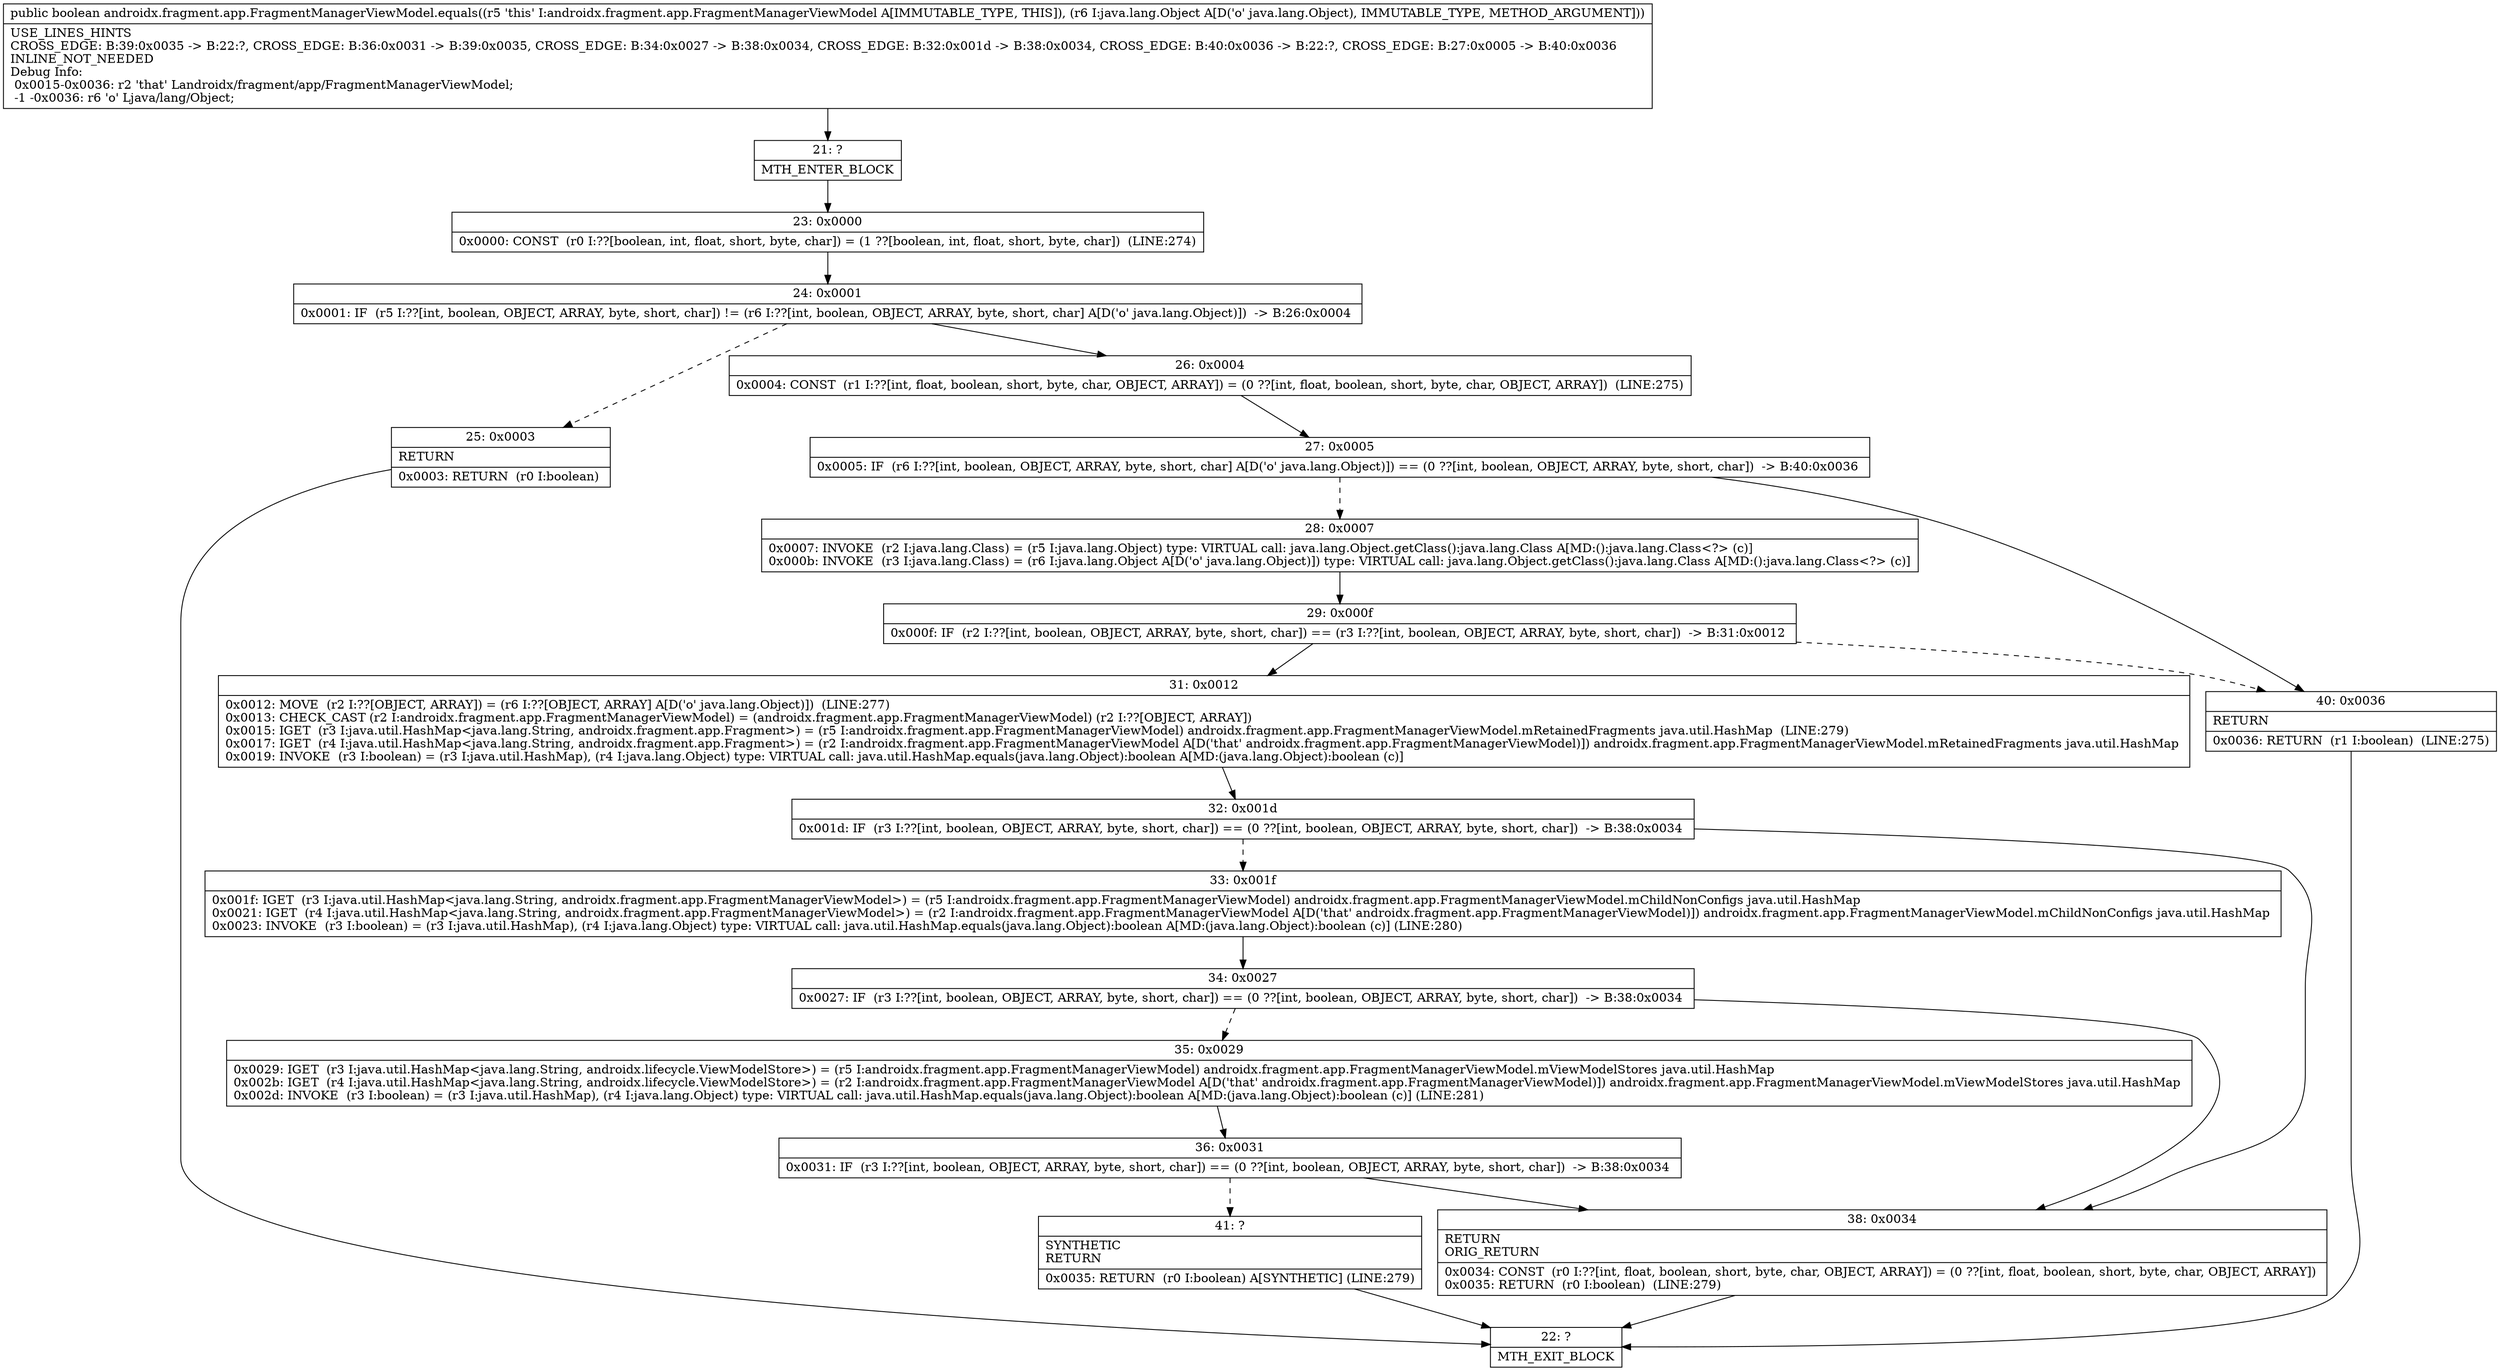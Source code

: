 digraph "CFG forandroidx.fragment.app.FragmentManagerViewModel.equals(Ljava\/lang\/Object;)Z" {
Node_21 [shape=record,label="{21\:\ ?|MTH_ENTER_BLOCK\l}"];
Node_23 [shape=record,label="{23\:\ 0x0000|0x0000: CONST  (r0 I:??[boolean, int, float, short, byte, char]) = (1 ??[boolean, int, float, short, byte, char])  (LINE:274)\l}"];
Node_24 [shape=record,label="{24\:\ 0x0001|0x0001: IF  (r5 I:??[int, boolean, OBJECT, ARRAY, byte, short, char]) != (r6 I:??[int, boolean, OBJECT, ARRAY, byte, short, char] A[D('o' java.lang.Object)])  \-\> B:26:0x0004 \l}"];
Node_25 [shape=record,label="{25\:\ 0x0003|RETURN\l|0x0003: RETURN  (r0 I:boolean) \l}"];
Node_22 [shape=record,label="{22\:\ ?|MTH_EXIT_BLOCK\l}"];
Node_26 [shape=record,label="{26\:\ 0x0004|0x0004: CONST  (r1 I:??[int, float, boolean, short, byte, char, OBJECT, ARRAY]) = (0 ??[int, float, boolean, short, byte, char, OBJECT, ARRAY])  (LINE:275)\l}"];
Node_27 [shape=record,label="{27\:\ 0x0005|0x0005: IF  (r6 I:??[int, boolean, OBJECT, ARRAY, byte, short, char] A[D('o' java.lang.Object)]) == (0 ??[int, boolean, OBJECT, ARRAY, byte, short, char])  \-\> B:40:0x0036 \l}"];
Node_28 [shape=record,label="{28\:\ 0x0007|0x0007: INVOKE  (r2 I:java.lang.Class) = (r5 I:java.lang.Object) type: VIRTUAL call: java.lang.Object.getClass():java.lang.Class A[MD:():java.lang.Class\<?\> (c)]\l0x000b: INVOKE  (r3 I:java.lang.Class) = (r6 I:java.lang.Object A[D('o' java.lang.Object)]) type: VIRTUAL call: java.lang.Object.getClass():java.lang.Class A[MD:():java.lang.Class\<?\> (c)]\l}"];
Node_29 [shape=record,label="{29\:\ 0x000f|0x000f: IF  (r2 I:??[int, boolean, OBJECT, ARRAY, byte, short, char]) == (r3 I:??[int, boolean, OBJECT, ARRAY, byte, short, char])  \-\> B:31:0x0012 \l}"];
Node_31 [shape=record,label="{31\:\ 0x0012|0x0012: MOVE  (r2 I:??[OBJECT, ARRAY]) = (r6 I:??[OBJECT, ARRAY] A[D('o' java.lang.Object)])  (LINE:277)\l0x0013: CHECK_CAST (r2 I:androidx.fragment.app.FragmentManagerViewModel) = (androidx.fragment.app.FragmentManagerViewModel) (r2 I:??[OBJECT, ARRAY]) \l0x0015: IGET  (r3 I:java.util.HashMap\<java.lang.String, androidx.fragment.app.Fragment\>) = (r5 I:androidx.fragment.app.FragmentManagerViewModel) androidx.fragment.app.FragmentManagerViewModel.mRetainedFragments java.util.HashMap  (LINE:279)\l0x0017: IGET  (r4 I:java.util.HashMap\<java.lang.String, androidx.fragment.app.Fragment\>) = (r2 I:androidx.fragment.app.FragmentManagerViewModel A[D('that' androidx.fragment.app.FragmentManagerViewModel)]) androidx.fragment.app.FragmentManagerViewModel.mRetainedFragments java.util.HashMap \l0x0019: INVOKE  (r3 I:boolean) = (r3 I:java.util.HashMap), (r4 I:java.lang.Object) type: VIRTUAL call: java.util.HashMap.equals(java.lang.Object):boolean A[MD:(java.lang.Object):boolean (c)]\l}"];
Node_32 [shape=record,label="{32\:\ 0x001d|0x001d: IF  (r3 I:??[int, boolean, OBJECT, ARRAY, byte, short, char]) == (0 ??[int, boolean, OBJECT, ARRAY, byte, short, char])  \-\> B:38:0x0034 \l}"];
Node_33 [shape=record,label="{33\:\ 0x001f|0x001f: IGET  (r3 I:java.util.HashMap\<java.lang.String, androidx.fragment.app.FragmentManagerViewModel\>) = (r5 I:androidx.fragment.app.FragmentManagerViewModel) androidx.fragment.app.FragmentManagerViewModel.mChildNonConfigs java.util.HashMap \l0x0021: IGET  (r4 I:java.util.HashMap\<java.lang.String, androidx.fragment.app.FragmentManagerViewModel\>) = (r2 I:androidx.fragment.app.FragmentManagerViewModel A[D('that' androidx.fragment.app.FragmentManagerViewModel)]) androidx.fragment.app.FragmentManagerViewModel.mChildNonConfigs java.util.HashMap \l0x0023: INVOKE  (r3 I:boolean) = (r3 I:java.util.HashMap), (r4 I:java.lang.Object) type: VIRTUAL call: java.util.HashMap.equals(java.lang.Object):boolean A[MD:(java.lang.Object):boolean (c)] (LINE:280)\l}"];
Node_34 [shape=record,label="{34\:\ 0x0027|0x0027: IF  (r3 I:??[int, boolean, OBJECT, ARRAY, byte, short, char]) == (0 ??[int, boolean, OBJECT, ARRAY, byte, short, char])  \-\> B:38:0x0034 \l}"];
Node_35 [shape=record,label="{35\:\ 0x0029|0x0029: IGET  (r3 I:java.util.HashMap\<java.lang.String, androidx.lifecycle.ViewModelStore\>) = (r5 I:androidx.fragment.app.FragmentManagerViewModel) androidx.fragment.app.FragmentManagerViewModel.mViewModelStores java.util.HashMap \l0x002b: IGET  (r4 I:java.util.HashMap\<java.lang.String, androidx.lifecycle.ViewModelStore\>) = (r2 I:androidx.fragment.app.FragmentManagerViewModel A[D('that' androidx.fragment.app.FragmentManagerViewModel)]) androidx.fragment.app.FragmentManagerViewModel.mViewModelStores java.util.HashMap \l0x002d: INVOKE  (r3 I:boolean) = (r3 I:java.util.HashMap), (r4 I:java.lang.Object) type: VIRTUAL call: java.util.HashMap.equals(java.lang.Object):boolean A[MD:(java.lang.Object):boolean (c)] (LINE:281)\l}"];
Node_36 [shape=record,label="{36\:\ 0x0031|0x0031: IF  (r3 I:??[int, boolean, OBJECT, ARRAY, byte, short, char]) == (0 ??[int, boolean, OBJECT, ARRAY, byte, short, char])  \-\> B:38:0x0034 \l}"];
Node_41 [shape=record,label="{41\:\ ?|SYNTHETIC\lRETURN\l|0x0035: RETURN  (r0 I:boolean) A[SYNTHETIC] (LINE:279)\l}"];
Node_38 [shape=record,label="{38\:\ 0x0034|RETURN\lORIG_RETURN\l|0x0034: CONST  (r0 I:??[int, float, boolean, short, byte, char, OBJECT, ARRAY]) = (0 ??[int, float, boolean, short, byte, char, OBJECT, ARRAY]) \l0x0035: RETURN  (r0 I:boolean)  (LINE:279)\l}"];
Node_40 [shape=record,label="{40\:\ 0x0036|RETURN\l|0x0036: RETURN  (r1 I:boolean)  (LINE:275)\l}"];
MethodNode[shape=record,label="{public boolean androidx.fragment.app.FragmentManagerViewModel.equals((r5 'this' I:androidx.fragment.app.FragmentManagerViewModel A[IMMUTABLE_TYPE, THIS]), (r6 I:java.lang.Object A[D('o' java.lang.Object), IMMUTABLE_TYPE, METHOD_ARGUMENT]))  | USE_LINES_HINTS\lCROSS_EDGE: B:39:0x0035 \-\> B:22:?, CROSS_EDGE: B:36:0x0031 \-\> B:39:0x0035, CROSS_EDGE: B:34:0x0027 \-\> B:38:0x0034, CROSS_EDGE: B:32:0x001d \-\> B:38:0x0034, CROSS_EDGE: B:40:0x0036 \-\> B:22:?, CROSS_EDGE: B:27:0x0005 \-\> B:40:0x0036\lINLINE_NOT_NEEDED\lDebug Info:\l  0x0015\-0x0036: r2 'that' Landroidx\/fragment\/app\/FragmentManagerViewModel;\l  \-1 \-0x0036: r6 'o' Ljava\/lang\/Object;\l}"];
MethodNode -> Node_21;Node_21 -> Node_23;
Node_23 -> Node_24;
Node_24 -> Node_25[style=dashed];
Node_24 -> Node_26;
Node_25 -> Node_22;
Node_26 -> Node_27;
Node_27 -> Node_28[style=dashed];
Node_27 -> Node_40;
Node_28 -> Node_29;
Node_29 -> Node_31;
Node_29 -> Node_40[style=dashed];
Node_31 -> Node_32;
Node_32 -> Node_33[style=dashed];
Node_32 -> Node_38;
Node_33 -> Node_34;
Node_34 -> Node_35[style=dashed];
Node_34 -> Node_38;
Node_35 -> Node_36;
Node_36 -> Node_38;
Node_36 -> Node_41[style=dashed];
Node_41 -> Node_22;
Node_38 -> Node_22;
Node_40 -> Node_22;
}

